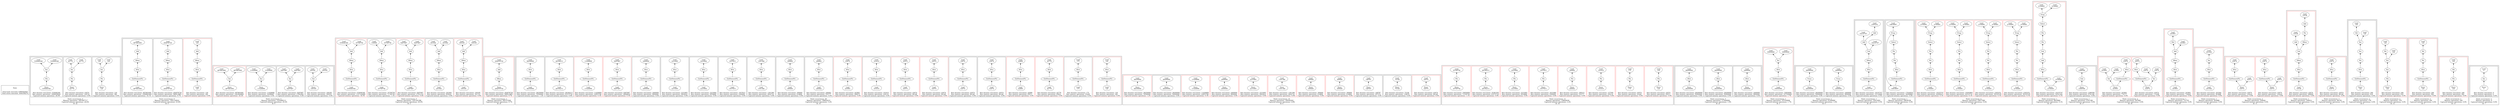 strict digraph {
rankdir=BT
subgraph {
Stats [shape=plaintext]
cluster=true
label="Total loads executed: 4386562829\nTotal stores executed: 1644358279"
}
subgraph {
subgraph {
"22_2_778" [label="Xor"]
"22_2_777" [label="Load\n120"]
"22_2_778" -> "22_2_777"
"22_2_768" [label="Load\n120"]
"22_2_778" -> "22_2_768"
{
rank=min
"22_2_781" [label="Store\n120"]
}
"22_2_780" [label="Phi"]
"22_2_781" -> "22_2_780"
"22_2_780" -> "22_2_778"
cluster=true
label="Raw dynamic executions: 120\nRaw memory operations: 360\nCaptured memory operations: 0.0%"
}
subgraph {
{
rank=min
"22_1_505" [label="Store\n42779"]
}
"22_1_503" [label="Phi"]
"22_1_505" -> "22_1_503"
"22_1_496" [label="Xor"]
"22_1_495" [label="Load\n42779"]
"22_1_496" -> "22_1_495"
"22_1_491" [label="Load\n42779"]
"22_1_496" -> "22_1_491"
"22_1_503" -> "22_1_496"
cluster=true
label="Raw dynamic executions: 43074\nRaw memory operations: 128752\nCaptured memory operations: 0.0%"
}
subgraph {
"22_3_852" [label="Phi"]
"22_3_850" [label="Xor"]
"22_3_852" -> "22_3_850"
{
rank=min
"22_3_854" [label="Store\n535646340"]
}
"22_3_854" -> "22_3_852"
"22_3_843" [label="Load\n535646340"]
"22_3_850" -> "22_3_843"
"22_3_849" [label="Load\n535646340"]
"22_3_850" -> "22_3_849"
cluster=true
label="Raw dynamic executions: 535646340\nRaw memory operations: 1606939020\nCaptured memory operations: 26.6%"
}
cluster=true
label="Static occurrences: 4\nMemory operations: 1607067717\nCaptured memory operations: 26.6%\nId: 22"
}
subgraph {
subgraph {
"4_4_775" [label="SExt"]
"4_4_774" [label="SRem"]
"4_4_775" -> "4_4_774"
"4_4_776" [label="GetElementPtr"]
"4_4_776" -> "4_4_775"
"4_4_773" [label="Add"]
"4_4_774" -> "4_4_773"
"4_4_772" [label="Load\n120"]
"4_4_773" -> "4_4_772"
{
rank=min
"4_4_777" [label="Load\n120"]
}
"4_4_777" -> "4_4_776"
cluster=true
label="Raw dynamic executions: 120\nRaw memory operations: 240\nCaptured memory operations: 0.0%"
color=red
}
subgraph {
"4_3_450" [label="SExt"]
"4_3_448" [label="SRem"]
"4_3_450" -> "4_3_448"
"4_3_447" [label="Add"]
"4_3_443" [label="Load\n292878720"]
"4_3_447" -> "4_3_443"
{
rank=min
"4_3_452" [label="Load\n292878720"]
}
"4_3_451" [label="GetElementPtr"]
"4_3_452" -> "4_3_451"
"4_3_448" -> "4_3_447"
"4_3_451" -> "4_3_450"
cluster=true
label="Raw dynamic executions: 292878720\nRaw memory operations: 586913865\nCaptured memory operations: 9.7%"
}
subgraph {
"4_2_179" [label="SRem"]
"4_2_178" [label="Add"]
"4_2_179" -> "4_2_178"
"4_2_180" [label="SExt"]
"4_2_180" -> "4_2_179"
"4_2_181" [label="GetElementPtr"]
"4_2_181" -> "4_2_180"
"4_2_173" [label="Load\n487681600"]
"4_2_178" -> "4_2_173"
{
rank=min
"4_2_182" [label="Load\n487681600"]
}
"4_2_182" -> "4_2_181"
cluster=true
label="Raw dynamic executions: 487681600\nRaw memory operations: 1099681600\nCaptured memory operations: 16.1%"
}
cluster=true
label="Static occurrences: 6\nMemory operations: 1561120910\nCaptured memory operations: 25.8%\nId: 4"
}
subgraph {
subgraph {
"9_3_526" [label="Xor"]
"9_3_525" [label="Load\n100185"]
"9_3_526" -> "9_3_525"
"9_3_524" [label="Load\n100185"]
"9_3_526" -> "9_3_524"
{
rank=min
"9_3_527" [label="Store\n100185"]
}
"9_3_527" -> "9_3_526"
cluster=true
label="Raw dynamic executions: 100185\nRaw memory operations: 300555\nCaptured memory operations: 0.0%"
}
subgraph {
"9_2_392" [label="Xor"]
"9_2_390" [label="Load\n9287687"]
"9_2_392" -> "9_2_390"
{
rank=min
"9_2_393" [label="Store\n9287687"]
}
"9_2_393" -> "9_2_392"
"9_2_391" [label="Load\n9287687"]
"9_2_392" -> "9_2_391"
cluster=true
label="Raw dynamic executions: 9287687\nRaw memory operations: 27863061\nCaptured memory operations: 0.4%"
}
subgraph {
"9_1_338" [label="Xor"]
"9_1_335" [label="Load\n11426899"]
"9_1_338" -> "9_1_335"
{
rank=min
"9_1_339" [label="Store\n11426899"]
}
"9_1_339" -> "9_1_338"
"9_1_337" [label="Load\n11426899"]
"9_1_338" -> "9_1_337"
cluster=true
label="Raw dynamic executions: 11426899\nRaw memory operations: 34280697\nCaptured memory operations: 0.5%"
}
subgraph {
{
rank=min
"9_0_185" [label="Store\n487681600"]
}
"9_0_184" [label="Xor"]
"9_0_185" -> "9_0_184"
"9_0_182" [label="Load\n487681600"]
"9_0_184" -> "9_0_182"
"9_0_183" [label="Load\n487681600"]
"9_0_184" -> "9_0_183"
cluster=true
label="Raw dynamic executions: 487681600\nRaw memory operations: 1463044800\nCaptured memory operations: 24.2%"
color=red
}
cluster=true
label="Static occurrences: 4\nMemory operations: 1525489113\nCaptured memory operations: 25.2%\nId: 9"
}
subgraph {
subgraph {
"2_1_520" [label="Add"]
"2_1_512" [label="Load\n100185"]
"2_1_520" -> "2_1_512"
"2_1_517" [label="Load\n100185"]
"2_1_520" -> "2_1_517"
"2_1_521" [label="SRem"]
"2_1_521" -> "2_1_520"
"2_1_523" [label="GetElementPtr"]
"2_1_522" [label="SExt"]
"2_1_523" -> "2_1_522"
"2_1_522" -> "2_1_521"
{
rank=min
"2_1_524" [label="Load\n100185"]
}
"2_1_524" -> "2_1_523"
cluster=true
label="Raw dynamic executions: 100185\nRaw memory operations: 301723\nCaptured memory operations: 0.0%"
color=red
}
subgraph {
"2_2_603" [label="Add"]
"2_2_601" [label="Load\n201944"]
"2_2_603" -> "2_2_601"
"2_2_602" [label="Load\n201944"]
"2_2_603" -> "2_2_602"
"2_2_606" [label="GetElementPtr"]
"2_2_605" [label="SExt"]
"2_2_606" -> "2_2_605"
"2_2_604" [label="SRem"]
"2_2_605" -> "2_2_604"
{
rank=min
"2_2_607" [label="Load\n201944"]
}
"2_2_607" -> "2_2_606"
"2_2_604" -> "2_2_603"
cluster=true
label="Raw dynamic executions: 201944\nRaw memory operations: 605832\nCaptured memory operations: 0.0%"
}
subgraph {
"2_0_386" [label="Add"]
"2_0_376" [label="Load\n9287687"]
"2_0_386" -> "2_0_376"
"2_0_385" [label="Load\n9287687"]
"2_0_386" -> "2_0_385"
"2_0_387" [label="SRem"]
"2_0_387" -> "2_0_386"
{
rank=min
"2_0_390" [label="Load\n9287687"]
}
"2_0_389" [label="GetElementPtr"]
"2_0_390" -> "2_0_389"
"2_0_388" [label="SExt"]
"2_0_389" -> "2_0_388"
"2_0_388" -> "2_0_387"
cluster=true
label="Raw dynamic executions: 9287687\nRaw memory operations: 27931101\nCaptured memory operations: 0.4%"
color=red
}
subgraph {
"2_4_859" [label="SRem"]
"2_4_858" [label="Add"]
"2_4_859" -> "2_4_858"
"2_4_823" [label="Load\n150000"]
"2_4_858" -> "2_4_823"
{
rank=min
"2_4_862" [label="Load\n35709756"]
}
"2_4_861" [label="GetElementPtr"]
"2_4_862" -> "2_4_861"
"2_4_860" [label="SExt"]
"2_4_861" -> "2_4_860"
"2_4_860" -> "2_4_859"
"2_4_832" [label="Load\n35709756"]
"2_4_858" -> "2_4_832"
cluster=true
label="Raw dynamic executions: 35709756\nRaw memory operations: 71709756\nCaptured memory operations: 1.1%"
}
subgraph {
"2_3_847" [label="SExt"]
"2_3_846" [label="SRem"]
"2_3_847" -> "2_3_846"
{
rank=min
"2_3_849" [label="Load\n535646340"]
}
"2_3_848" [label="GetElementPtr"]
"2_3_849" -> "2_3_848"
"2_3_845" [label="Add"]
"2_3_846" -> "2_3_845"
"2_3_839" [label="Load\n535646340"]
"2_3_845" -> "2_3_839"
"2_3_848" -> "2_3_847"
"2_3_832" [label="Load\n35709756"]
"2_3_845" -> "2_3_832"
cluster=true
label="Raw dynamic executions: 535646340\nRaw memory operations: 1107142680\nCaptured memory operations: 18.3%"
color=red
}
cluster=true
label="Static occurrences: 5\nMemory operations: 1207341396\nCaptured memory operations: 20.0%\nId: 2"
}
subgraph {
subgraph {
{
rank=min
"25_0_449" [label="Store\n292878720"]
}
"25_0_448" [label="SRem"]
"25_0_449" -> "25_0_448"
"25_0_447" [label="Add"]
"25_0_443" [label="Load\n292878720"]
"25_0_447" -> "25_0_443"
"25_0_448" -> "25_0_447"
cluster=true
label="Raw dynamic executions: 292878720\nRaw memory operations: 586913865\nCaptured memory operations: 9.7%"
color=red
}
cluster=true
label="Static occurrences: 1\nMemory operations: 585757440\nCaptured memory operations: 9.7%\nId: 25"
}
subgraph {
subgraph {
{
rank=min
"14_23_772" [label="Load\n120"]
}
"14_23_771" [label="GetElementPtr"]
"14_23_772" -> "14_23_771"
"14_23_770" [label="SExt"]
"14_23_763" [label="Load\n120"]
"14_23_770" -> "14_23_763"
"14_23_771" -> "14_23_770"
cluster=true
label="Raw dynamic executions: 120\nRaw memory operations: 240\nCaptured memory operations: 0.0%"
color=red
}
subgraph {
"14_13_500" [label="GetElementPtr"]
"14_13_499" [label="SExt"]
"14_13_500" -> "14_13_499"
{
rank=min
"14_13_501" [label="Load\n175"]
}
"14_13_501" -> "14_13_500"
"14_13_486" [label="Load\n175"]
"14_13_499" -> "14_13_486"
cluster=true
label="Raw dynamic executions: 175\nRaw memory operations: 43249\nCaptured memory operations: 0.0%"
}
subgraph {
"14_12_494" [label="GetElementPtr"]
"14_12_493" [label="SExt"]
"14_12_494" -> "14_12_493"
"14_12_486" [label="Load\n42779"]
"14_12_493" -> "14_12_486"
{
rank=min
"14_12_495" [label="Load\n42779"]
}
"14_12_495" -> "14_12_494"
cluster=true
label="Raw dynamic executions: 42779\nRaw memory operations: 85853\nCaptured memory operations: 0.0%"
color=red
}
subgraph {
"14_11_489" [label="SExt"]
"14_11_483" [label="Load\n42899"]
"14_11_489" -> "14_11_483"
"14_11_490" [label="GetElementPtr"]
"14_11_490" -> "14_11_489"
{
rank=min
"14_11_491" [label="Load\n42899"]
}
"14_11_491" -> "14_11_490"
cluster=true
label="Raw dynamic executions: 42899\nRaw memory operations: 85973\nCaptured memory operations: 0.0%"
color=red
}
subgraph {
"14_14_534" [label="SExt"]
"14_14_533" [label="Load\n43074"]
"14_14_534" -> "14_14_533"
{
rank=min
"14_14_536" [label="Load\n43074"]
}
"14_14_535" [label="GetElementPtr"]
"14_14_536" -> "14_14_535"
"14_14_535" -> "14_14_534"
cluster=true
label="Raw dynamic executions: 43074\nRaw memory operations: 86148\nCaptured memory operations: 0.0%"
}
subgraph {
"14_17_563" [label="SExt"]
"14_17_562" [label="Load\n43074"]
"14_17_563" -> "14_17_562"
{
rank=min
"14_17_588" [label="Load\n43074"]
}
"14_17_564" [label="GetElementPtr"]
"14_17_588" -> "14_17_564"
"14_17_564" -> "14_17_563"
cluster=true
label="Raw dynamic executions: 43074\nRaw memory operations: 86148\nCaptured memory operations: 0.0%"
}
subgraph {
"14_18_592" [label="GetElementPtr"]
"14_18_591" [label="SExt"]
"14_18_592" -> "14_18_591"
{
rank=min
"14_18_593" [label="Load\n43074"]
}
"14_18_593" -> "14_18_592"
"14_18_588" [label="Load\n43074"]
"14_18_591" -> "14_18_588"
cluster=true
label="Raw dynamic executions: 43074\nRaw memory operations: 86148\nCaptured memory operations: 0.0%"
color=red
}
subgraph {
{
rank=min
"14_19_627" [label="Load\n43074"]
}
"14_19_626" [label="GetElementPtr"]
"14_19_627" -> "14_19_626"
"14_19_563" [label="SExt"]
"14_19_562" [label="Load\n43074"]
"14_19_563" -> "14_19_562"
"14_19_626" -> "14_19_563"
cluster=true
label="Raw dynamic executions: 43074\nRaw memory operations: 86148\nCaptured memory operations: 0.0%"
color=red
}
subgraph {
"14_21_653" [label="SExt"]
"14_21_650" [label="Load\n101610"]
"14_21_653" -> "14_21_650"
{
rank=min
"14_21_655" [label="Load\n101610"]
}
"14_21_654" [label="GetElementPtr"]
"14_21_655" -> "14_21_654"
"14_21_654" -> "14_21_653"
cluster=true
label="Raw dynamic executions: 101610\nRaw memory operations: 229110\nCaptured memory operations: 0.0%"
}
subgraph {
{
rank=min
"14_16_581" [label="Load\n243901"]
}
"14_16_564" [label="GetElementPtr"]
"14_16_581" -> "14_16_564"
"14_16_563" [label="SExt"]
"14_16_562" [label="Load\n43070"]
"14_16_563" -> "14_16_562"
"14_16_564" -> "14_16_563"
cluster=true
label="Raw dynamic executions: 243901\nRaw memory operations: 286975\nCaptured memory operations: 0.0%"
color=red
}
subgraph {
"14_22_667" [label="SExt"]
"14_22_664" [label="Load\n246462"]
"14_22_667" -> "14_22_664"
"14_22_668" [label="GetElementPtr"]
"14_22_668" -> "14_22_667"
{
rank=min
"14_22_669" [label="Load\n246462"]
}
"14_22_669" -> "14_22_668"
cluster=true
label="Raw dynamic executions: 246462\nRaw memory operations: 555777\nCaptured memory operations: 0.0%"
}
subgraph {
"14_5_245" [label="SExt"]
"14_5_242" [label="Load\n309400"]
"14_5_245" -> "14_5_242"
{
rank=min
"14_5_247" [label="Load\n309400"]
}
"14_5_246" [label="GetElementPtr"]
"14_5_247" -> "14_5_246"
"14_5_246" -> "14_5_245"
cluster=true
label="Raw dynamic executions: 309400\nRaw memory operations: 618800\nCaptured memory operations: 0.0%"
}
subgraph {
{
rank=min
"14_10_429" [label="Load\n1301366"]
}
"14_10_428" [label="GetElementPtr"]
"14_10_429" -> "14_10_428"
"14_10_427" [label="SExt"]
"14_10_426" [label="Load\n1301366"]
"14_10_427" -> "14_10_426"
"14_10_428" -> "14_10_427"
cluster=true
label="Raw dynamic executions: 1301366\nRaw memory operations: 2602732\nCaptured memory operations: 0.0%"
}
subgraph {
"14_15_552" [label="GetElementPtr"]
"14_15_551" [label="SExt"]
"14_15_552" -> "14_15_551"
"14_15_548" [label="Load\n1937815"]
"14_15_551" -> "14_15_548"
{
rank=min
"14_15_553" [label="Load\n1937815"]
}
"14_15_553" -> "14_15_552"
cluster=true
label="Raw dynamic executions: 1937815\nRaw memory operations: 4369495\nCaptured memory operations: 0.0%"
}
subgraph {
"14_7_360" [label="SExt"]
"14_7_357" [label="Load\n2223064"]
"14_7_360" -> "14_7_357"
{
rank=min
"14_7_362" [label="Load\n2223064"]
}
"14_7_361" [label="GetElementPtr"]
"14_7_362" -> "14_7_361"
"14_7_361" -> "14_7_360"
cluster=true
label="Raw dynamic executions: 2223064\nRaw memory operations: 4454869\nCaptured memory operations: 0.0%"
}
subgraph {
"14_9_401" [label="GetElementPtr"]
"14_9_400" [label="SExt"]
"14_9_401" -> "14_9_400"
"14_9_399" [label="Load\n2231805"]
"14_9_400" -> "14_9_399"
{
rank=min
"14_9_402" [label="Load\n2231805"]
}
"14_9_402" -> "14_9_401"
cluster=true
label="Raw dynamic executions: 2231805\nRaw memory operations: 4463610\nCaptured memory operations: 0.0%"
}
subgraph {
{
rank=min
"14_4_195" [label="Load\n2400000"]
}
"14_4_194" [label="GetElementPtr"]
"14_4_195" -> "14_4_194"
"14_4_193" [label="SExt"]
"14_4_194" -> "14_4_193"
"14_4_190" [label="Load\n2400000"]
"14_4_193" -> "14_4_190"
cluster=true
label="Raw dynamic executions: 2400000\nRaw memory operations: 4800000\nCaptured memory operations: 0.0%"
}
subgraph {
"14_8_383" [label="SExt"]
"14_8_380" [label="Load\n9287687"]
"14_8_383" -> "14_8_380"
{
rank=min
"14_8_385" [label="Load\n9287687"]
}
"14_8_384" [label="GetElementPtr"]
"14_8_385" -> "14_8_384"
"14_8_384" -> "14_8_383"
cluster=true
label="Raw dynamic executions: 9287687\nRaw memory operations: 18606816\nCaptured memory operations: 0.3%"
color=red
}
subgraph {
{
rank=min
"14_6_342" [label="Load\n11426899"]
}
"14_6_341" [label="GetElementPtr"]
"14_6_342" -> "14_6_341"
"14_6_340" [label="SExt"]
"14_6_335" [label="Load\n11426899"]
"14_6_340" -> "14_6_335"
"14_6_341" -> "14_6_340"
cluster=true
label="Raw dynamic executions: 11426899\nRaw memory operations: 22853798\nCaptured memory operations: 0.3%"
color=red
}
subgraph {
"14_20_639" [label="SExt"]
"14_20_636" [label="Load\n28194213"]
"14_20_639" -> "14_20_636"
{
rank=min
"14_20_641" [label="Load\n28194213"]
}
"14_20_640" [label="GetElementPtr"]
"14_20_641" -> "14_20_640"
"14_20_640" -> "14_20_639"
cluster=true
label="Raw dynamic executions: 28194213\nRaw memory operations: 63575718\nCaptured memory operations: 0.9%"
}
subgraph {
"14_3_148" [label="SExt"]
"14_3_147" [label="Load\n38250000"]
"14_3_148" -> "14_3_147"
{
rank=min
"14_3_150" [label="Load\n38250000"]
}
"14_3_149" [label="GetElementPtr"]
"14_3_150" -> "14_3_149"
"14_3_149" -> "14_3_148"
cluster=true
label="Raw dynamic executions: 38250000\nRaw memory operations: 76500000\nCaptured memory operations: 1.2%"
}
cluster=true
label="Static occurrences: 26\nMemory operations: 196624215\nCaptured memory operations: 3.2%\nId: 14"
}
subgraph {
subgraph {
{
rank=min
"8_11_537" [label="Store\n43074"]
}
"8_11_536" [label="Load\n43074"]
"8_11_537" -> "8_11_536"
cluster=true
label="Raw dynamic executions: 43074\nRaw memory operations: 86148\nCaptured memory operations: 0.0%"
color=red
}
subgraph {
{
rank=min
"8_5_234" [label="Store\n75338"]
}
"8_5_231" [label="Load\n75338"]
"8_5_234" -> "8_5_231"
cluster=true
label="Raw dynamic executions: 75338\nRaw memory operations: 150676\nCaptured memory operations: 0.0%"
}
subgraph {
{
rank=min
"8_4_206" [label="Store\n148787"]
}
"8_4_204" [label="Load\n148787"]
"8_4_206" -> "8_4_204"
cluster=true
label="Raw dynamic executions: 148787\nRaw memory operations: 297574\nCaptured memory operations: 0.0%"
}
subgraph {
{
rank=min
"8_6_244" [label="Store\n309400"]
}
"8_6_242" [label="Load\n309400"]
"8_6_244" -> "8_6_242"
cluster=true
label="Raw dynamic executions: 309400\nRaw memory operations: 618800\nCaptured memory operations: 0.0%"
color=red
}
subgraph {
{
rank=min
"8_7_248" [label="Store\n309400"]
}
"8_7_247" [label="Load\n309400"]
"8_7_248" -> "8_7_247"
cluster=true
label="Raw dynamic executions: 309400\nRaw memory operations: 618800\nCaptured memory operations: 0.0%"
color=red
}
subgraph {
{
rank=min
"8_10_430" [label="Store\n1301366"]
}
"8_10_429" [label="Load\n1301366"]
"8_10_430" -> "8_10_429"
cluster=true
label="Raw dynamic executions: 1301366\nRaw memory operations: 2602732\nCaptured memory operations: 0.0%"
color=red
}
subgraph {
{
rank=min
"8_9_403" [label="Store\n2231805"]
}
"8_9_402" [label="Load\n2231805"]
"8_9_403" -> "8_9_402"
cluster=true
label="Raw dynamic executions: 2231805\nRaw memory operations: 4463610\nCaptured memory operations: 0.0%"
color=red
}
subgraph {
{
rank=min
"8_3_196" [label="Store\n2400000"]
}
"8_3_195" [label="Load\n2400000"]
"8_3_196" -> "8_3_195"
cluster=true
label="Raw dynamic executions: 2400000\nRaw memory operations: 4800000\nCaptured memory operations: 0.0%"
color=red
}
subgraph {
{
rank=min
"8_8_343" [label="Store\n11426899"]
}
"8_8_342" [label="Load\n11426899"]
"8_8_343" -> "8_8_342"
cluster=true
label="Raw dynamic executions: 11426899\nRaw memory operations: 22853798\nCaptured memory operations: 0.3%"
color=red
}
subgraph {
{
rank=min
"8_14_873" [label="Store\n28200000"]
}
"8_14_871" [label="Load\n28200000"]
"8_14_873" -> "8_14_871"
cluster=true
label="Raw dynamic executions: 28200000\nRaw memory operations: 56400000\nCaptured memory operations: 0.9%"
}
subgraph {
{
rank=min
"8_2_151" [label="Store\n38250000"]
}
"8_2_150" [label="Load\n38250000"]
"8_2_151" -> "8_2_150"
cluster=true
label="Raw dynamic executions: 38250000\nRaw memory operations: 76500000\nCaptured memory operations: 1.2%"
color=red
}
cluster=true
label="Static occurrences: 15\nMemory operations: 169392202\nCaptured memory operations: 2.8%\nId: 8"
}
subgraph {
subgraph {
{
rank=min
"16_2_505" [label="Store\n120"]
}
"16_2_503" [label="Phi"]
"16_2_505" -> "16_2_503"
"16_2_491" [label="Load\n120"]
"16_2_503" -> "16_2_491"
cluster=true
label="Raw dynamic executions: 43074\nRaw memory operations: 85973\nCaptured memory operations: 0.0%"
color=red
}
subgraph {
{
rank=min
"16_3_505" [label="Store\n175"]
}
"16_3_503" [label="Phi"]
"16_3_505" -> "16_3_503"
"16_3_501" [label="Load\n175"]
"16_3_503" -> "16_3_501"
cluster=true
label="Raw dynamic executions: 43074\nRaw memory operations: 43249\nCaptured memory operations: 0.0%"
color=red
}
subgraph {
"16_6_657" [label="Phi"]
"16_6_655" [label="Load\n101610"]
"16_6_657" -> "16_6_655"
{
rank=min
"16_6_658" [label="Store\n101610"]
}
"16_6_658" -> "16_6_657"
cluster=true
label="Raw dynamic executions: 127500\nRaw memory operations: 229110\nCaptured memory operations: 0.0%"
color=red
}
subgraph {
"16_7_671" [label="Phi"]
"16_7_669" [label="Load\n246462"]
"16_7_671" -> "16_7_669"
{
rank=min
"16_7_672" [label="Store\n246462"]
}
"16_7_672" -> "16_7_671"
cluster=true
label="Raw dynamic executions: 309315\nRaw memory operations: 555777\nCaptured memory operations: 0.0%"
color=red
}
subgraph {
{
rank=min
"16_4_556" [label="Store\n1937815"]
}
"16_4_555" [label="Phi"]
"16_4_556" -> "16_4_555"
"16_4_553" [label="Load\n1937815"]
"16_4_555" -> "16_4_553"
cluster=true
label="Raw dynamic executions: 2431680\nRaw memory operations: 4369495\nCaptured memory operations: 0.0%"
color=red
}
subgraph {
"16_1_364" [label="Phi"]
"16_1_362" [label="Load\n2223064"]
"16_1_364" -> "16_1_362"
{
rank=min
"16_1_366" [label="Store\n2223064"]
}
"16_1_366" -> "16_1_364"
cluster=true
label="Raw dynamic executions: 2231805\nRaw memory operations: 4454869\nCaptured memory operations: 0.0%"
color=red
}
subgraph {
"16_5_643" [label="Phi"]
"16_5_641" [label="Load\n28194213"]
"16_5_643" -> "16_5_641"
{
rank=min
"16_5_644" [label="Store\n28194213"]
}
"16_5_644" -> "16_5_643"
cluster=true
label="Raw dynamic executions: 35381505\nRaw memory operations: 63575718\nCaptured memory operations: 0.9%"
color=red
}
subgraph {
{
rank=min
"16_10_865" [label="Store\n35709756"]
}
"16_10_864" [label="Phi"]
"16_10_865" -> "16_10_864"
"16_10_862" [label="Load\n35709756"]
"16_10_864" -> "16_10_862"
cluster=true
label="Raw dynamic executions: 35850000\nRaw memory operations: 71559756\nCaptured memory operations: 1.1%"
color=red
}
cluster=true
label="Static occurrences: 11\nMemory operations: 136826430\nCaptured memory operations: 2.2%\nId: 16"
}
subgraph {
subgraph {
{
rank=min
"23_0_129" [label="Store\n2400000"]
}
"23_0_127" [label="ZExt"]
"23_0_129" -> "23_0_127"
"23_0_126" [label="Load\n2400000"]
"23_0_127" -> "23_0_126"
cluster=true
label="Raw dynamic executions: 2400000\nRaw memory operations: 4800000\nCaptured memory operations: 0.0%"
}
subgraph {
"23_1_138" [label="ZExt"]
"23_1_137" [label="Load\n28200000"]
"23_1_138" -> "23_1_137"
{
rank=min
"23_1_141" [label="Store\n28200000"]
}
"23_1_141" -> "23_1_138"
cluster=true
label="Raw dynamic executions: 28200000\nRaw memory operations: 56400000\nCaptured memory operations: 0.9%"
}
subgraph {
{
rank=min
"23_2_818" [label="Store\n28200000"]
}
"23_2_815" [label="ZExt"]
"23_2_818" -> "23_2_815"
"23_2_814" [label="Load\n28200000"]
"23_2_815" -> "23_2_814"
cluster=true
label="Raw dynamic executions: 28200000\nRaw memory operations: 56400000\nCaptured memory operations: 0.9%"
}
cluster=true
label="Static occurrences: 3\nMemory operations: 117600000\nCaptured memory operations: 1.9%\nId: 23"
}
subgraph {
subgraph {
"3_0_829" [label="Xor"]
"3_0_828" [label="Load\n35850000"]
"3_0_829" -> "3_0_828"
"3_0_827" [label="Load\n35850000"]
"3_0_829" -> "3_0_827"
"3_0_831" [label="GetElementPtr"]
"3_0_830" [label="SExt"]
"3_0_831" -> "3_0_830"
"3_0_830" -> "3_0_829"
{
rank=min
"3_0_832" [label="Load\n35850000"]
}
"3_0_832" -> "3_0_831"
cluster=true
label="Raw dynamic executions: 35850000\nRaw memory operations: 107550000\nCaptured memory operations: 1.7%"
color=red
}
cluster=true
label="Static occurrences: 1\nMemory operations: 107550000\nCaptured memory operations: 1.7%\nId: 3"
}
subgraph {
subgraph {
{
rank=min
"0_1_883" [label="Store\n2400000"]
}
"0_1_880" [label="Trunc"]
"0_1_883" -> "0_1_880"
"0_1_879" [label="Load\n2400000"]
"0_1_880" -> "0_1_879"
cluster=true
label="Raw dynamic executions: 2400000\nRaw memory operations: 4800000\nCaptured memory operations: 0.0%"
}
subgraph {
{
rank=min
"0_0_693" [label="Store\n28200000"]
}
"0_0_691" [label="Trunc"]
"0_0_693" -> "0_0_691"
"0_0_690" [label="Load\n28200000"]
"0_0_691" -> "0_0_690"
cluster=true
label="Raw dynamic executions: 28200000\nRaw memory operations: 56400000\nCaptured memory operations: 0.9%"
}
cluster=true
label="Static occurrences: 2\nMemory operations: 61200000\nCaptured memory operations: 1.0%\nId: 0"
}
subgraph {
subgraph {
"15_0_318" [label="Add"]
"15_0_314" [label="Load\n10235747"]
"15_0_318" -> "15_0_314"
"15_0_320" [label="SRem"]
"15_0_319" [label="Sub"]
"15_0_320" -> "15_0_319"
"15_0_322" [label="GetElementPtr"]
"15_0_321" [label="SExt"]
"15_0_322" -> "15_0_321"
{
rank=min
"15_0_323" [label="Load\n10235747"]
}
"15_0_323" -> "15_0_322"
"15_0_321" -> "15_0_320"
"15_0_319" -> "15_0_318"
"15_0_299" [label="Add"]
"15_0_318" -> "15_0_299"
"15_0_317" [label="Load\n10235747"]
"15_0_319" -> "15_0_317"
"15_0_227" [label="Load\n2305252"]
"15_0_299" -> "15_0_227"
cluster=true
label="Raw dynamic executions: 10235747\nRaw memory operations: 33114948\nCaptured memory operations: 0.5%"
}
cluster=true
label="Static occurrences: 1\nMemory operations: 33012493\nCaptured memory operations: 0.5%\nId: 15"
}
subgraph {
subgraph {
"26_0_272" [label="GetElementPtr"]
"26_0_271" [label="ZExt"]
"26_0_272" -> "26_0_271"
"26_0_276" [label="ICmp"]
{
rank=min
"26_0_273" [label="Load\n14818097"]
}
"26_0_276" -> "26_0_273"
"26_0_277" [label="Select"]
"26_0_277" -> "26_0_276"
"26_0_263" [label="Phi"]
"26_0_279" [label="Phi"]
"26_0_263" -> "26_0_279"
"26_0_275" [label="Load\n14818097"]
"26_0_276" -> "26_0_275"
"26_0_271" -> "26_0_263"
"26_0_279" -> "26_0_277"
"26_0_273" -> "26_0_272"
cluster=true
label="Raw dynamic executions: 17024934\nRaw memory operations: 34049868\nCaptured memory operations: 0.4%"
}
cluster=true
label="Static occurrences: 1\nMemory operations: 29636194\nCaptured memory operations: 0.4%\nId: 26"
}
subgraph {
subgraph {
"24_0_276" [label="ICmp"]
"24_0_273" [label="Load\n2156465"]
"24_0_276" -> "24_0_273"
"24_0_277" [label="Select"]
"24_0_277" -> "24_0_276"
"24_0_275" [label="Load\n2156465"]
"24_0_276" -> "24_0_275"
{
rank=min
"24_0_287" [label="Load\n2156465"]
}
"24_0_286" [label="GetElementPtr"]
"24_0_287" -> "24_0_286"
"24_0_282" [label="Phi"]
"24_0_279" [label="Phi"]
"24_0_282" -> "24_0_279"
"24_0_279" -> "24_0_277"
"24_0_285" [label="SExt"]
"24_0_285" -> "24_0_282"
"24_0_286" -> "24_0_285"
cluster=true
label="Raw dynamic executions: 2305252\nRaw memory operations: 36355120\nCaptured memory operations: 0.1%"
color=red
}
subgraph {
"24_1_276" [label="ICmp"]
"24_1_273" [label="Load\n2156465"]
"24_1_276" -> "24_1_273"
"24_1_277" [label="Select"]
"24_1_277" -> "24_1_276"
"24_1_275" [label="Load\n2156465"]
"24_1_276" -> "24_1_275"
"24_1_282" [label="Phi"]
"24_1_279" [label="Phi"]
"24_1_282" -> "24_1_279"
"24_1_279" -> "24_1_277"
"24_1_285" [label="SExt"]
"24_1_285" -> "24_1_282"
"24_1_286" [label="GetElementPtr"]
"24_1_286" -> "24_1_285"
{
rank=min
"24_1_296" [label="Load\n2156465"]
}
"24_1_296" -> "24_1_286"
cluster=true
label="Raw dynamic executions: 2305252\nRaw memory operations: 36355120\nCaptured memory operations: 0.1%"
color=red
}
subgraph {
"24_2_276" [label="ICmp"]
"24_2_273" [label="Load\n2156465"]
"24_2_276" -> "24_2_273"
{
rank=min
"24_2_314" [label="Load\n2156465"]
}
"24_2_313" [label="GetElementPtr"]
"24_2_314" -> "24_2_313"
"24_2_277" [label="Select"]
"24_2_277" -> "24_2_276"
"24_2_275" [label="Load\n2156465"]
"24_2_276" -> "24_2_275"
"24_2_282" [label="Phi"]
"24_2_279" [label="Phi"]
"24_2_282" -> "24_2_279"
"24_2_279" -> "24_2_277"
"24_2_285" [label="SExt"]
"24_2_285" -> "24_2_282"
"24_2_313" -> "24_2_285"
cluster=true
label="Raw dynamic executions: 10262864\nRaw memory operations: 44312732\nCaptured memory operations: 0.1%"
color=red
}
subgraph {
{
rank=min
"24_3_317" [label="Load\n2156465"]
}
"24_3_300" [label="GetElementPtr"]
"24_3_317" -> "24_3_300"
"24_3_276" [label="ICmp"]
"24_3_273" [label="Load\n2156465"]
"24_3_276" -> "24_3_273"
"24_3_277" [label="Select"]
"24_3_277" -> "24_3_276"
"24_3_275" [label="Load\n2156465"]
"24_3_276" -> "24_3_275"
"24_3_285" [label="SExt"]
"24_3_300" -> "24_3_285"
"24_3_282" [label="Phi"]
"24_3_279" [label="Phi"]
"24_3_282" -> "24_3_279"
"24_3_279" -> "24_3_277"
"24_3_285" -> "24_3_282"
cluster=true
label="Raw dynamic executions: 10235747\nRaw memory operations: 44285615\nCaptured memory operations: 0.1%"
color=red
}
cluster=true
label="Static occurrences: 4\nMemory operations: 25877580\nCaptured memory operations: 0.4%\nId: 24"
}
subgraph {
subgraph {
"10_0_326" [label="SExt"]
"10_0_325" [label="Add"]
"10_0_326" -> "10_0_325"
"10_0_276" [label="ICmp"]
"10_0_273" [label="Load\n2156465"]
"10_0_276" -> "10_0_273"
"10_0_327" [label="GetElementPtr"]
"10_0_327" -> "10_0_326"
"10_0_277" [label="Select"]
"10_0_277" -> "10_0_276"
{
rank=min
"10_0_328" [label="Store\n2156465"]
}
"10_0_328" -> "10_0_327"
"10_0_275" [label="Load\n2156465"]
"10_0_276" -> "10_0_275"
"10_0_289" [label="Sub"]
"10_0_282" [label="Phi"]
"10_0_289" -> "10_0_282"
"10_0_323" [label="Load\n2156465"]
"10_0_328" -> "10_0_323"
"10_0_279" [label="Phi"]
"10_0_279" -> "10_0_277"
"10_0_282" -> "10_0_279"
"10_0_325" -> "10_0_289"
cluster=true
label="Raw dynamic executions: 10235747\nRaw memory operations: 54521362\nCaptured memory operations: 0.1%"
color=red
}
cluster=true
label="Static occurrences: 1\nMemory operations: 8625860\nCaptured memory operations: 0.1%\nId: 10"
}
subgraph {
subgraph {
"17_0_351" [label="Sub"]
"17_0_349" [label="Load\n2380590"]
"17_0_351" -> "17_0_349"
{
rank=min
"17_0_353" [label="Store\n2380590"]
}
"17_0_353" -> "17_0_351"
cluster=true
label="Raw dynamic executions: 2380590\nRaw memory operations: 4761180\nCaptured memory operations: 0.0%"
}
cluster=true
label="Static occurrences: 1\nMemory operations: 4761180\nCaptured memory operations: 0.0%\nId: 17"
}
subgraph {
subgraph {
"18_1_563" [label="SExt"]
"18_1_562" [label="Load\n43074"]
"18_1_563" -> "18_1_562"
{
rank=min
"18_1_629" [label="Store\n43074"]
}
"18_1_626" [label="GetElementPtr"]
"18_1_629" -> "18_1_626"
"18_1_626" -> "18_1_563"
"18_1_628" [label="Xor"]
"18_1_629" -> "18_1_628"
"18_1_627" [label="Load\n43074"]
"18_1_628" -> "18_1_627"
"18_1_624" [label="Load\n43074"]
"18_1_628" -> "18_1_624"
cluster=true
label="Raw dynamic executions: 43074\nRaw memory operations: 172296\nCaptured memory operations: 0.0%"
color=red
}
subgraph {
"18_0_582" [label="Xor"]
"18_0_581" [label="Load\n243901"]
"18_0_582" -> "18_0_581"
{
rank=min
"18_0_583" [label="Store\n243901"]
}
"18_0_583" -> "18_0_582"
"18_0_563" [label="SExt"]
"18_0_562" [label="Load\n43070"]
"18_0_563" -> "18_0_562"
"18_0_580" [label="Load\n243901"]
"18_0_582" -> "18_0_580"
"18_0_564" [label="GetElementPtr"]
"18_0_583" -> "18_0_564"
"18_0_564" -> "18_0_563"
cluster=true
label="Raw dynamic executions: 243901\nRaw memory operations: 774777\nCaptured memory operations: 0.0%"
color=red
}
cluster=true
label="Static occurrences: 2\nMemory operations: 947069\nCaptured memory operations: 0.0%\nId: 18"
}
subgraph {
subgraph {
{
rank=min
"19_0_580" [label="Load\n243901"]
}
"19_0_579" [label="GetElementPtr"]
"19_0_580" -> "19_0_579"
"19_0_575" [label="Mul"]
"19_0_573" [label="Load\n243901"]
"19_0_575" -> "19_0_573"
"19_0_576" [label="Add"]
"19_0_576" -> "19_0_575"
"19_0_570" [label="Load\n243901"]
"19_0_576" -> "19_0_570"
"19_0_578" [label="SExt"]
"19_0_577" [label="SRem"]
"19_0_578" -> "19_0_577"
"19_0_579" -> "19_0_578"
"19_0_577" -> "19_0_576"
cluster=true
label="Raw dynamic executions: 243901\nRaw memory operations: 732820\nCaptured memory operations: 0.0%"
color=red
}
cluster=true
label="Static occurrences: 1\nMemory operations: 731703\nCaptured memory operations: 0.0%\nId: 19"
}
subgraph {
subgraph {
{
rank=min
"21_0_611" [label="Load\n201944"]
}
"21_0_610" [label="GetElementPtr"]
"21_0_611" -> "21_0_610"
"21_0_609" [label="SExt"]
"21_0_610" -> "21_0_609"
"21_0_608" [label="Xor"]
"21_0_607" [label="Load\n201944"]
"21_0_608" -> "21_0_607"
"21_0_609" -> "21_0_608"
cluster=true
label="Raw dynamic executions: 201944\nRaw memory operations: 403888\nCaptured memory operations: 0.0%"
color=red
}
cluster=true
label="Static occurrences: 1\nMemory operations: 403888\nCaptured memory operations: 0.0%\nId: 21"
}
subgraph {
subgraph {
"11_0_564" [label="GetElementPtr"]
"11_0_563" [label="SExt"]
"11_0_564" -> "11_0_563"
"11_0_562" [label="Load\n43074"]
"11_0_563" -> "11_0_562"
{
rank=min
"11_0_594" [label="Store\n43074"]
}
"11_0_594" -> "11_0_564"
"11_0_593" [label="Load\n43074"]
"11_0_594" -> "11_0_593"
cluster=true
label="Raw dynamic executions: 43074\nRaw memory operations: 129222\nCaptured memory operations: 0.0%"
color=red
}
subgraph {
{
rank=min
"11_1_625" [label="Store\n43074"]
}
"11_1_564" [label="GetElementPtr"]
"11_1_625" -> "11_1_564"
"11_1_563" [label="SExt"]
"11_1_562" [label="Load\n43074"]
"11_1_563" -> "11_1_562"
"11_1_624" [label="Load\n43074"]
"11_1_625" -> "11_1_624"
"11_1_564" -> "11_1_563"
cluster=true
label="Raw dynamic executions: 43074\nRaw memory operations: 129222\nCaptured memory operations: 0.0%"
color=red
}
cluster=true
label="Static occurrences: 2\nMemory operations: 258444\nCaptured memory operations: 0.0%\nId: 11"
}
subgraph {
subgraph {
"20_0_619" [label="Add"]
"20_0_593" [label="Load\n33538"]
"20_0_619" -> "20_0_593"
"20_0_620" [label="Sub"]
"20_0_620" -> "20_0_619"
"20_0_612" [label="Add"]
"20_0_611" [label="Load\n33538"]
"20_0_612" -> "20_0_611"
"20_0_623" [label="GetElementPtr"]
"20_0_622" [label="SExt"]
"20_0_623" -> "20_0_622"
"20_0_614" [label="Phi"]
"20_0_614" -> "20_0_612"
"20_0_618" [label="SRem"]
"20_0_618" -> "20_0_614"
"20_0_620" -> "20_0_618"
{
rank=min
"20_0_624" [label="Load\n33538"]
}
"20_0_624" -> "20_0_623"
"20_0_621" [label="SRem"]
"20_0_622" -> "20_0_621"
"20_0_621" -> "20_0_620"
cluster=true
label="Raw dynamic executions: 43074\nRaw memory operations: 288092\nCaptured memory operations: 0.0%"
color=red
}
cluster=true
label="Static occurrences: 1\nMemory operations: 100614\nCaptured memory operations: 0.0%\nId: 20"
}
subgraph {
subgraph {
"1_1_563" [label="SExt"]
"1_1_562" [label="Load\n43074"]
"1_1_563" -> "1_1_562"
{
rank=min
"1_1_565" [label="Store\n43074"]
}
"1_1_564" [label="GetElementPtr"]
"1_1_565" -> "1_1_564"
"1_1_564" -> "1_1_563"
cluster=true
label="Raw dynamic executions: 43074\nRaw memory operations: 86148\nCaptured memory operations: 0.0%"
color=red
}
cluster=true
label="Static occurrences: 3\nMemory operations: 86150\nCaptured memory operations: 0.0%\nId: 1"
}
subgraph {
subgraph {
"6_1_735" [label="Xor"]
"6_1_734" [label="Shl"]
"6_1_735" -> "6_1_734"
"6_1_744" [label="GetElementPtr"]
"6_1_743" [label="SExt"]
"6_1_744" -> "6_1_743"
"6_1_736" [label="Xor"]
"6_1_736" -> "6_1_735"
"6_1_740" [label="Phi"]
"6_1_743" -> "6_1_740"
"6_1_740" -> "6_1_736"
"6_1_730" [label="Load\n126"]
"6_1_734" -> "6_1_730"
{
rank=min
"6_1_746" [label="Store\n126"]
}
"6_1_746" -> "6_1_744"
"6_1_733" [label="Load\n126"]
"6_1_735" -> "6_1_733"
cluster=true
label="Raw dynamic executions: 246\nRaw memory operations: 618\nCaptured memory operations: 0.0%"
}
cluster=true
label="Static occurrences: 2\nMemory operations: 378\nCaptured memory operations: 0.0%\nId: 6"
}
subgraph {
subgraph {
"12_1_735" [label="Xor"]
"12_1_734" [label="Shl"]
"12_1_735" -> "12_1_734"
"12_1_736" [label="Xor"]
"12_1_736" -> "12_1_735"
{
rank=min
"12_1_742" [label="Store\n126"]
}
"12_1_740" [label="Phi"]
"12_1_742" -> "12_1_740"
"12_1_740" -> "12_1_736"
"12_1_730" [label="Load\n126"]
"12_1_734" -> "12_1_730"
"12_1_733" [label="Load\n126"]
"12_1_735" -> "12_1_733"
cluster=true
label="Raw dynamic executions: 246\nRaw memory operations: 618\nCaptured memory operations: 0.0%"
color=red
}
cluster=true
label="Static occurrences: 2\nMemory operations: 378\nCaptured memory operations: 0.0%\nId: 12"
}
subgraph {
subgraph {
"5_1_744" [label="GetElementPtr"]
"5_1_743" [label="SExt"]
"5_1_744" -> "5_1_743"
"5_1_738" [label="Shl"]
"5_1_730" [label="Load\n120"]
"5_1_738" -> "5_1_730"
"5_1_740" [label="Phi"]
"5_1_743" -> "5_1_740"
{
rank=min
"5_1_746" [label="Store\n120"]
}
"5_1_746" -> "5_1_744"
"5_1_740" -> "5_1_738"
cluster=true
label="Raw dynamic executions: 246\nRaw memory operations: 492\nCaptured memory operations: 0.0%"
color=red
}
cluster=true
label="Static occurrences: 2\nMemory operations: 240\nCaptured memory operations: 0.0%\nId: 5"
}
subgraph {
subgraph {
"13_1_738" [label="Shl"]
"13_1_730" [label="Load\n120"]
"13_1_738" -> "13_1_730"
{
rank=min
"13_1_742" [label="Store\n120"]
}
"13_1_740" [label="Phi"]
"13_1_742" -> "13_1_740"
"13_1_740" -> "13_1_738"
cluster=true
label="Raw dynamic executions: 246\nRaw memory operations: 492\nCaptured memory operations: 0.0%"
color=red
}
cluster=true
label="Static occurrences: 2\nMemory operations: 240\nCaptured memory operations: 0.0%\nId: 13"
}
subgraph {
subgraph {
"7_0_27" [label="Xor"]
"7_0_26" [label="Load\n0"]
"7_0_27" -> "7_0_26"
{
rank=min
"7_0_28" [label="Store\n0"]
}
"7_0_28" -> "7_0_27"
cluster=true
label="Raw dynamic executions: 0\nRaw memory operations: 0\nCaptured memory operations: 0.0%"
}
cluster=true
label="Static occurrences: 2\nMemory operations: 8\nCaptured memory operations: 0.0%\nId: 7"
}
}
